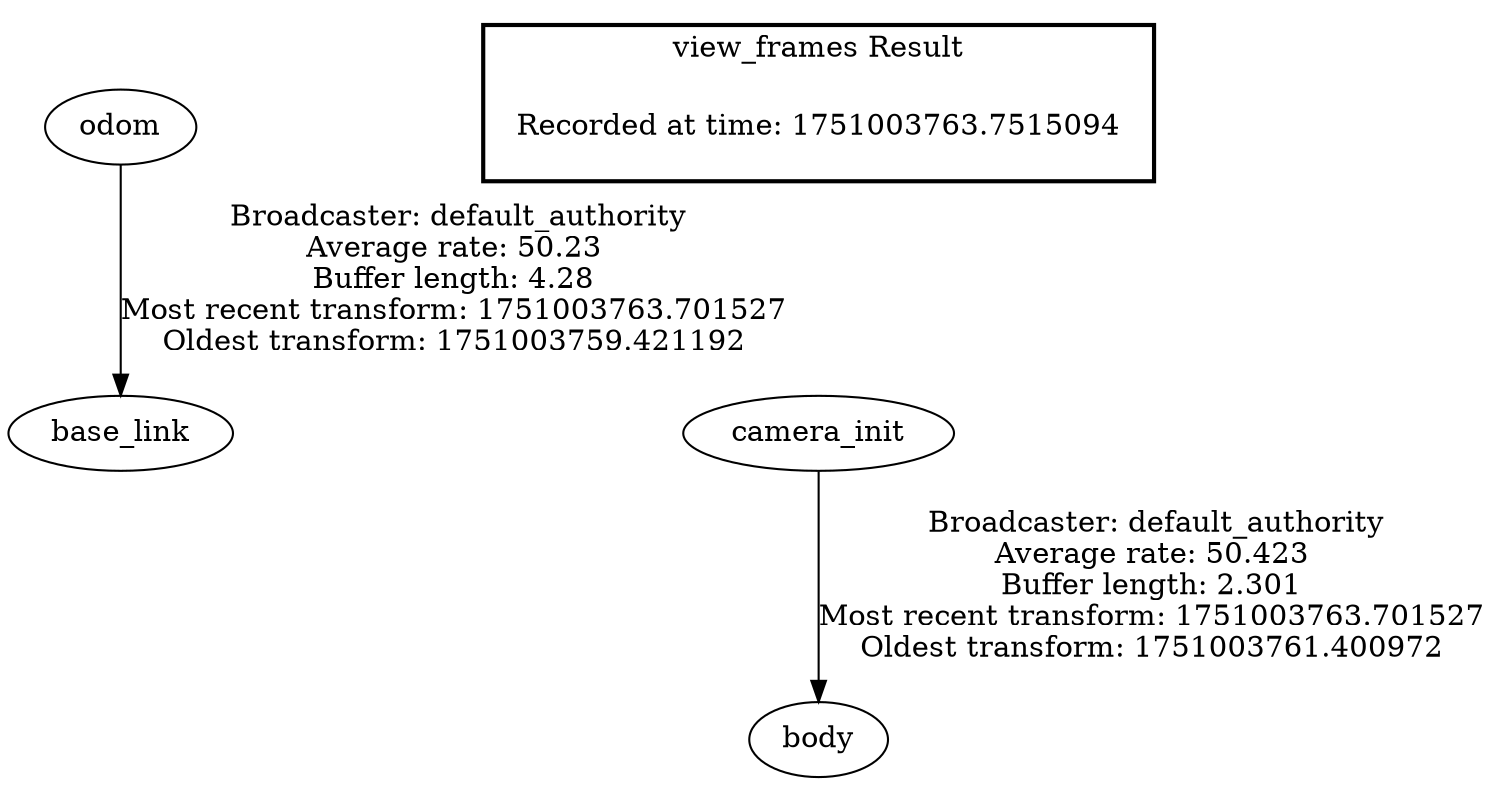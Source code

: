 digraph G {
"odom" -> "base_link"[label=" Broadcaster: default_authority\nAverage rate: 50.23\nBuffer length: 4.28\nMost recent transform: 1751003763.701527\nOldest transform: 1751003759.421192\n"];
"camera_init" -> "body"[label=" Broadcaster: default_authority\nAverage rate: 50.423\nBuffer length: 2.301\nMost recent transform: 1751003763.701527\nOldest transform: 1751003761.400972\n"];
edge [style=invis];
 subgraph cluster_legend { style=bold; color=black; label ="view_frames Result";
"Recorded at time: 1751003763.7515094"[ shape=plaintext ] ;
}->"camera_init";
}